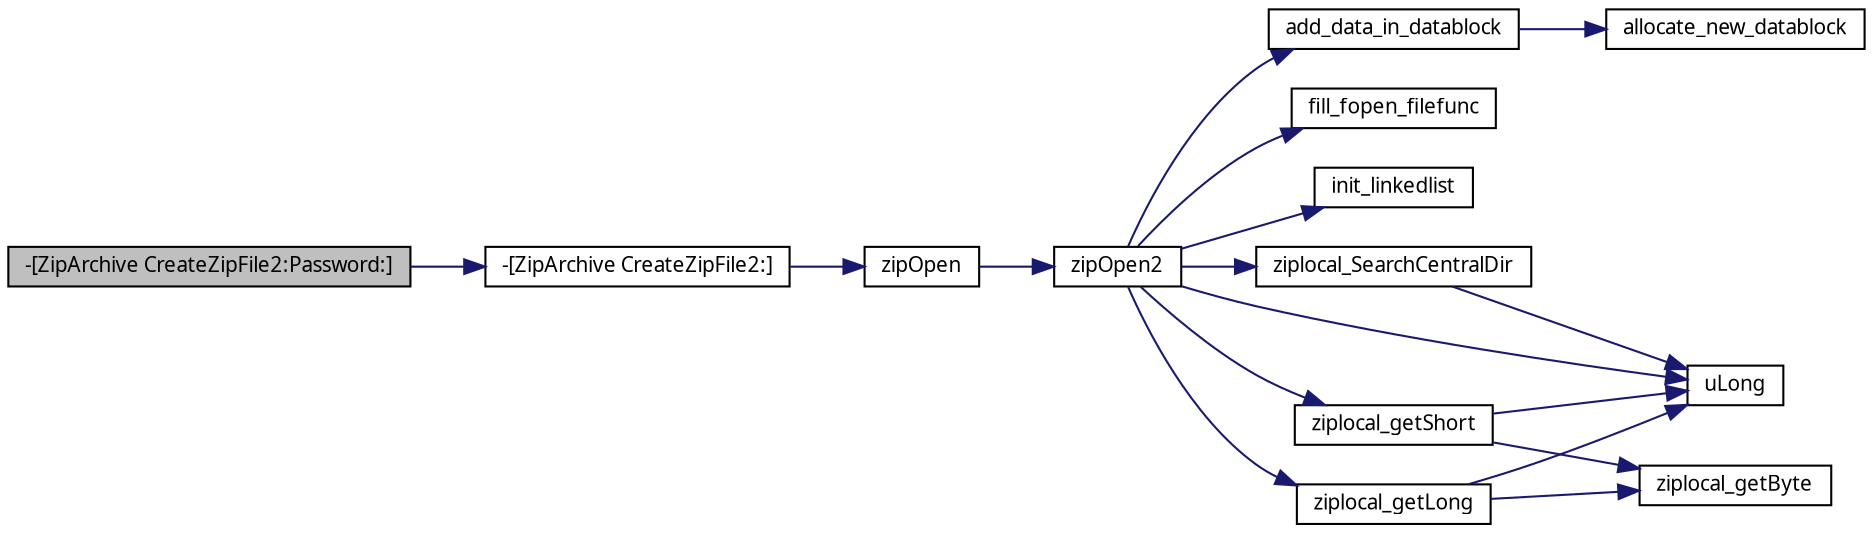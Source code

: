 digraph G
{
  edge [fontname="FreeSans.ttf",fontsize="10",labelfontname="FreeSans.ttf",labelfontsize="10"];
  node [fontname="FreeSans.ttf",fontsize="10",shape=record];
  rankdir=LR;
  Node1 [label="-[ZipArchive CreateZipFile2:Password:]",height=0.2,width=0.4,color="black", fillcolor="grey75", style="filled" fontcolor="black"];
  Node1 -> Node2 [color="midnightblue",fontsize="10",style="solid",fontname="FreeSans.ttf"];
  Node2 [label="-[ZipArchive CreateZipFile2:]",height=0.2,width=0.4,color="black", fillcolor="white", style="filled",URL="$interface_zip_archive.html#a70358b00d370617ce3102d40e6102e92"];
  Node2 -> Node3 [color="midnightblue",fontsize="10",style="solid",fontname="FreeSans.ttf"];
  Node3 [label="zipOpen",height=0.2,width=0.4,color="black", fillcolor="white", style="filled",URL="$zip_8c.html#a0fdf7997a92da1a0e3e0ec4fc270494c"];
  Node3 -> Node4 [color="midnightblue",fontsize="10",style="solid",fontname="FreeSans.ttf"];
  Node4 [label="zipOpen2",height=0.2,width=0.4,color="black", fillcolor="white", style="filled",URL="$zip_8c.html#a1e81b9e717c86e8c7ef8914534cd83e1"];
  Node4 -> Node5 [color="midnightblue",fontsize="10",style="solid",fontname="FreeSans.ttf"];
  Node5 [label="add_data_in_datablock",height=0.2,width=0.4,color="black", fillcolor="white", style="filled",URL="$zip_8c.html#af411f447b40db1fad258dee3b786ccc1"];
  Node5 -> Node6 [color="midnightblue",fontsize="10",style="solid",fontname="FreeSans.ttf"];
  Node6 [label="allocate_new_datablock",height=0.2,width=0.4,color="black", fillcolor="white", style="filled",URL="$zip_8c.html#a86c6b1ea8228286351584adc3d47b07c"];
  Node4 -> Node7 [color="midnightblue",fontsize="10",style="solid",fontname="FreeSans.ttf"];
  Node7 [label="fill_fopen_filefunc",height=0.2,width=0.4,color="black", fillcolor="white", style="filled",URL="$ioapi_8c.html#ab44f1d585b26ce7f9447a91ada432727"];
  Node4 -> Node8 [color="midnightblue",fontsize="10",style="solid",fontname="FreeSans.ttf"];
  Node8 [label="init_linkedlist",height=0.2,width=0.4,color="black", fillcolor="white", style="filled",URL="$zip_8c.html#ab35cbb6cd12ca130a5f4443aeca7e43b"];
  Node4 -> Node9 [color="midnightblue",fontsize="10",style="solid",fontname="FreeSans.ttf"];
  Node9 [label="uLong",height=0.2,width=0.4,color="black", fillcolor="white", style="filled",URL="$ioapi_8h.html#a50e9e9d5c30e481de822ad68fe537986"];
  Node4 -> Node10 [color="midnightblue",fontsize="10",style="solid",fontname="FreeSans.ttf"];
  Node10 [label="ziplocal_getLong",height=0.2,width=0.4,color="black", fillcolor="white", style="filled",URL="$zip_8c.html#a6bb96bf76fc9e8af6ad80c5f5585e89d"];
  Node10 -> Node9 [color="midnightblue",fontsize="10",style="solid",fontname="FreeSans.ttf"];
  Node10 -> Node11 [color="midnightblue",fontsize="10",style="solid",fontname="FreeSans.ttf"];
  Node11 [label="ziplocal_getByte",height=0.2,width=0.4,color="black", fillcolor="white", style="filled",URL="$zip_8c.html#ac535025c7ad3c3c0f928fceb7bc3e81f"];
  Node4 -> Node12 [color="midnightblue",fontsize="10",style="solid",fontname="FreeSans.ttf"];
  Node12 [label="ziplocal_getShort",height=0.2,width=0.4,color="black", fillcolor="white", style="filled",URL="$zip_8c.html#ac1d0eaea6f45e086e00b8ef00cef53cf"];
  Node12 -> Node9 [color="midnightblue",fontsize="10",style="solid",fontname="FreeSans.ttf"];
  Node12 -> Node11 [color="midnightblue",fontsize="10",style="solid",fontname="FreeSans.ttf"];
  Node4 -> Node13 [color="midnightblue",fontsize="10",style="solid",fontname="FreeSans.ttf"];
  Node13 [label="ziplocal_SearchCentralDir",height=0.2,width=0.4,color="black", fillcolor="white", style="filled",URL="$zip_8c.html#ac159dd6d503fa01c50ae69eda9e52c90"];
  Node13 -> Node9 [color="midnightblue",fontsize="10",style="solid",fontname="FreeSans.ttf"];
}
